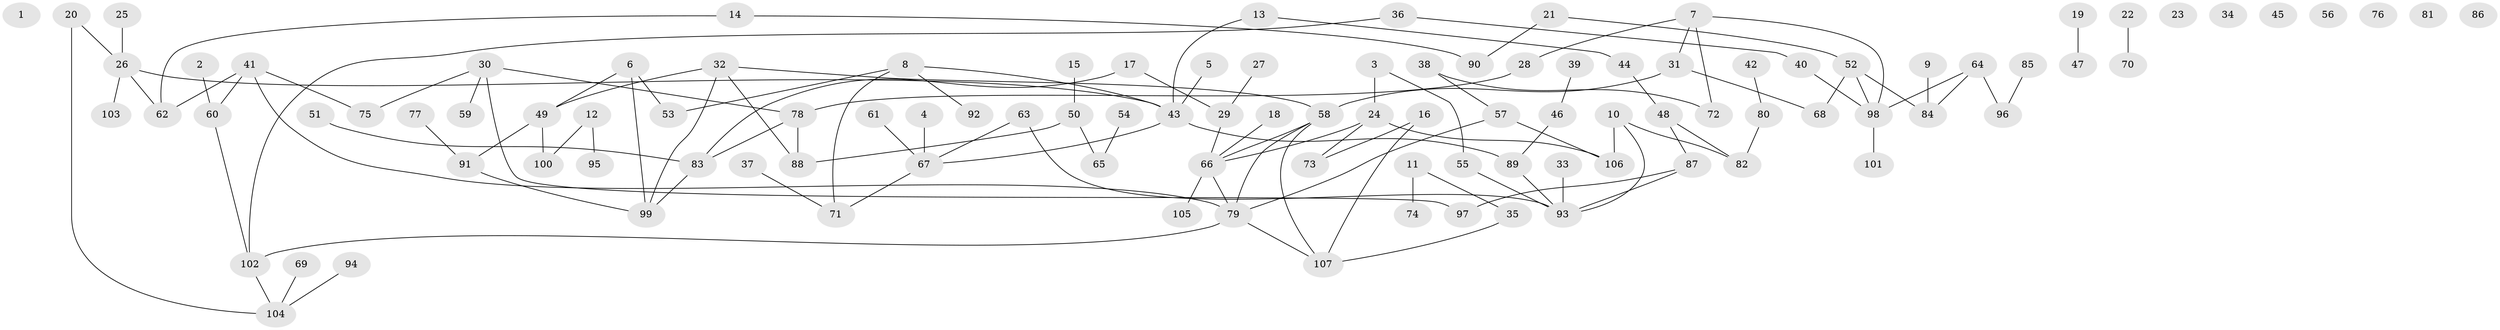 // coarse degree distribution, {0: 0.136986301369863, 2: 0.1917808219178082, 1: 0.2876712328767123, 4: 0.1232876712328767, 7: 0.0547945205479452, 3: 0.1506849315068493, 5: 0.0273972602739726, 6: 0.0273972602739726}
// Generated by graph-tools (version 1.1) at 2025/41/03/06/25 10:41:22]
// undirected, 107 vertices, 121 edges
graph export_dot {
graph [start="1"]
  node [color=gray90,style=filled];
  1;
  2;
  3;
  4;
  5;
  6;
  7;
  8;
  9;
  10;
  11;
  12;
  13;
  14;
  15;
  16;
  17;
  18;
  19;
  20;
  21;
  22;
  23;
  24;
  25;
  26;
  27;
  28;
  29;
  30;
  31;
  32;
  33;
  34;
  35;
  36;
  37;
  38;
  39;
  40;
  41;
  42;
  43;
  44;
  45;
  46;
  47;
  48;
  49;
  50;
  51;
  52;
  53;
  54;
  55;
  56;
  57;
  58;
  59;
  60;
  61;
  62;
  63;
  64;
  65;
  66;
  67;
  68;
  69;
  70;
  71;
  72;
  73;
  74;
  75;
  76;
  77;
  78;
  79;
  80;
  81;
  82;
  83;
  84;
  85;
  86;
  87;
  88;
  89;
  90;
  91;
  92;
  93;
  94;
  95;
  96;
  97;
  98;
  99;
  100;
  101;
  102;
  103;
  104;
  105;
  106;
  107;
  2 -- 60;
  3 -- 24;
  3 -- 55;
  4 -- 67;
  5 -- 43;
  6 -- 49;
  6 -- 53;
  6 -- 99;
  7 -- 28;
  7 -- 31;
  7 -- 72;
  7 -- 98;
  8 -- 43;
  8 -- 53;
  8 -- 71;
  8 -- 92;
  9 -- 84;
  10 -- 82;
  10 -- 93;
  10 -- 106;
  11 -- 35;
  11 -- 74;
  12 -- 95;
  12 -- 100;
  13 -- 43;
  13 -- 44;
  14 -- 62;
  14 -- 90;
  15 -- 50;
  16 -- 73;
  16 -- 107;
  17 -- 29;
  17 -- 83;
  18 -- 66;
  19 -- 47;
  20 -- 26;
  20 -- 104;
  21 -- 52;
  21 -- 90;
  22 -- 70;
  24 -- 66;
  24 -- 73;
  24 -- 106;
  25 -- 26;
  26 -- 43;
  26 -- 62;
  26 -- 103;
  27 -- 29;
  28 -- 78;
  29 -- 66;
  30 -- 59;
  30 -- 75;
  30 -- 78;
  30 -- 97;
  31 -- 58;
  31 -- 68;
  32 -- 49;
  32 -- 58;
  32 -- 88;
  32 -- 99;
  33 -- 93;
  35 -- 107;
  36 -- 40;
  36 -- 102;
  37 -- 71;
  38 -- 57;
  38 -- 72;
  39 -- 46;
  40 -- 98;
  41 -- 60;
  41 -- 62;
  41 -- 75;
  41 -- 79;
  42 -- 80;
  43 -- 67;
  43 -- 89;
  44 -- 48;
  46 -- 89;
  48 -- 82;
  48 -- 87;
  49 -- 91;
  49 -- 100;
  50 -- 65;
  50 -- 88;
  51 -- 83;
  52 -- 68;
  52 -- 84;
  52 -- 98;
  54 -- 65;
  55 -- 93;
  57 -- 79;
  57 -- 106;
  58 -- 66;
  58 -- 79;
  58 -- 107;
  60 -- 102;
  61 -- 67;
  63 -- 67;
  63 -- 93;
  64 -- 84;
  64 -- 96;
  64 -- 98;
  66 -- 79;
  66 -- 105;
  67 -- 71;
  69 -- 104;
  77 -- 91;
  78 -- 83;
  78 -- 88;
  79 -- 102;
  79 -- 107;
  80 -- 82;
  83 -- 99;
  85 -- 96;
  87 -- 93;
  87 -- 97;
  89 -- 93;
  91 -- 99;
  94 -- 104;
  98 -- 101;
  102 -- 104;
}
